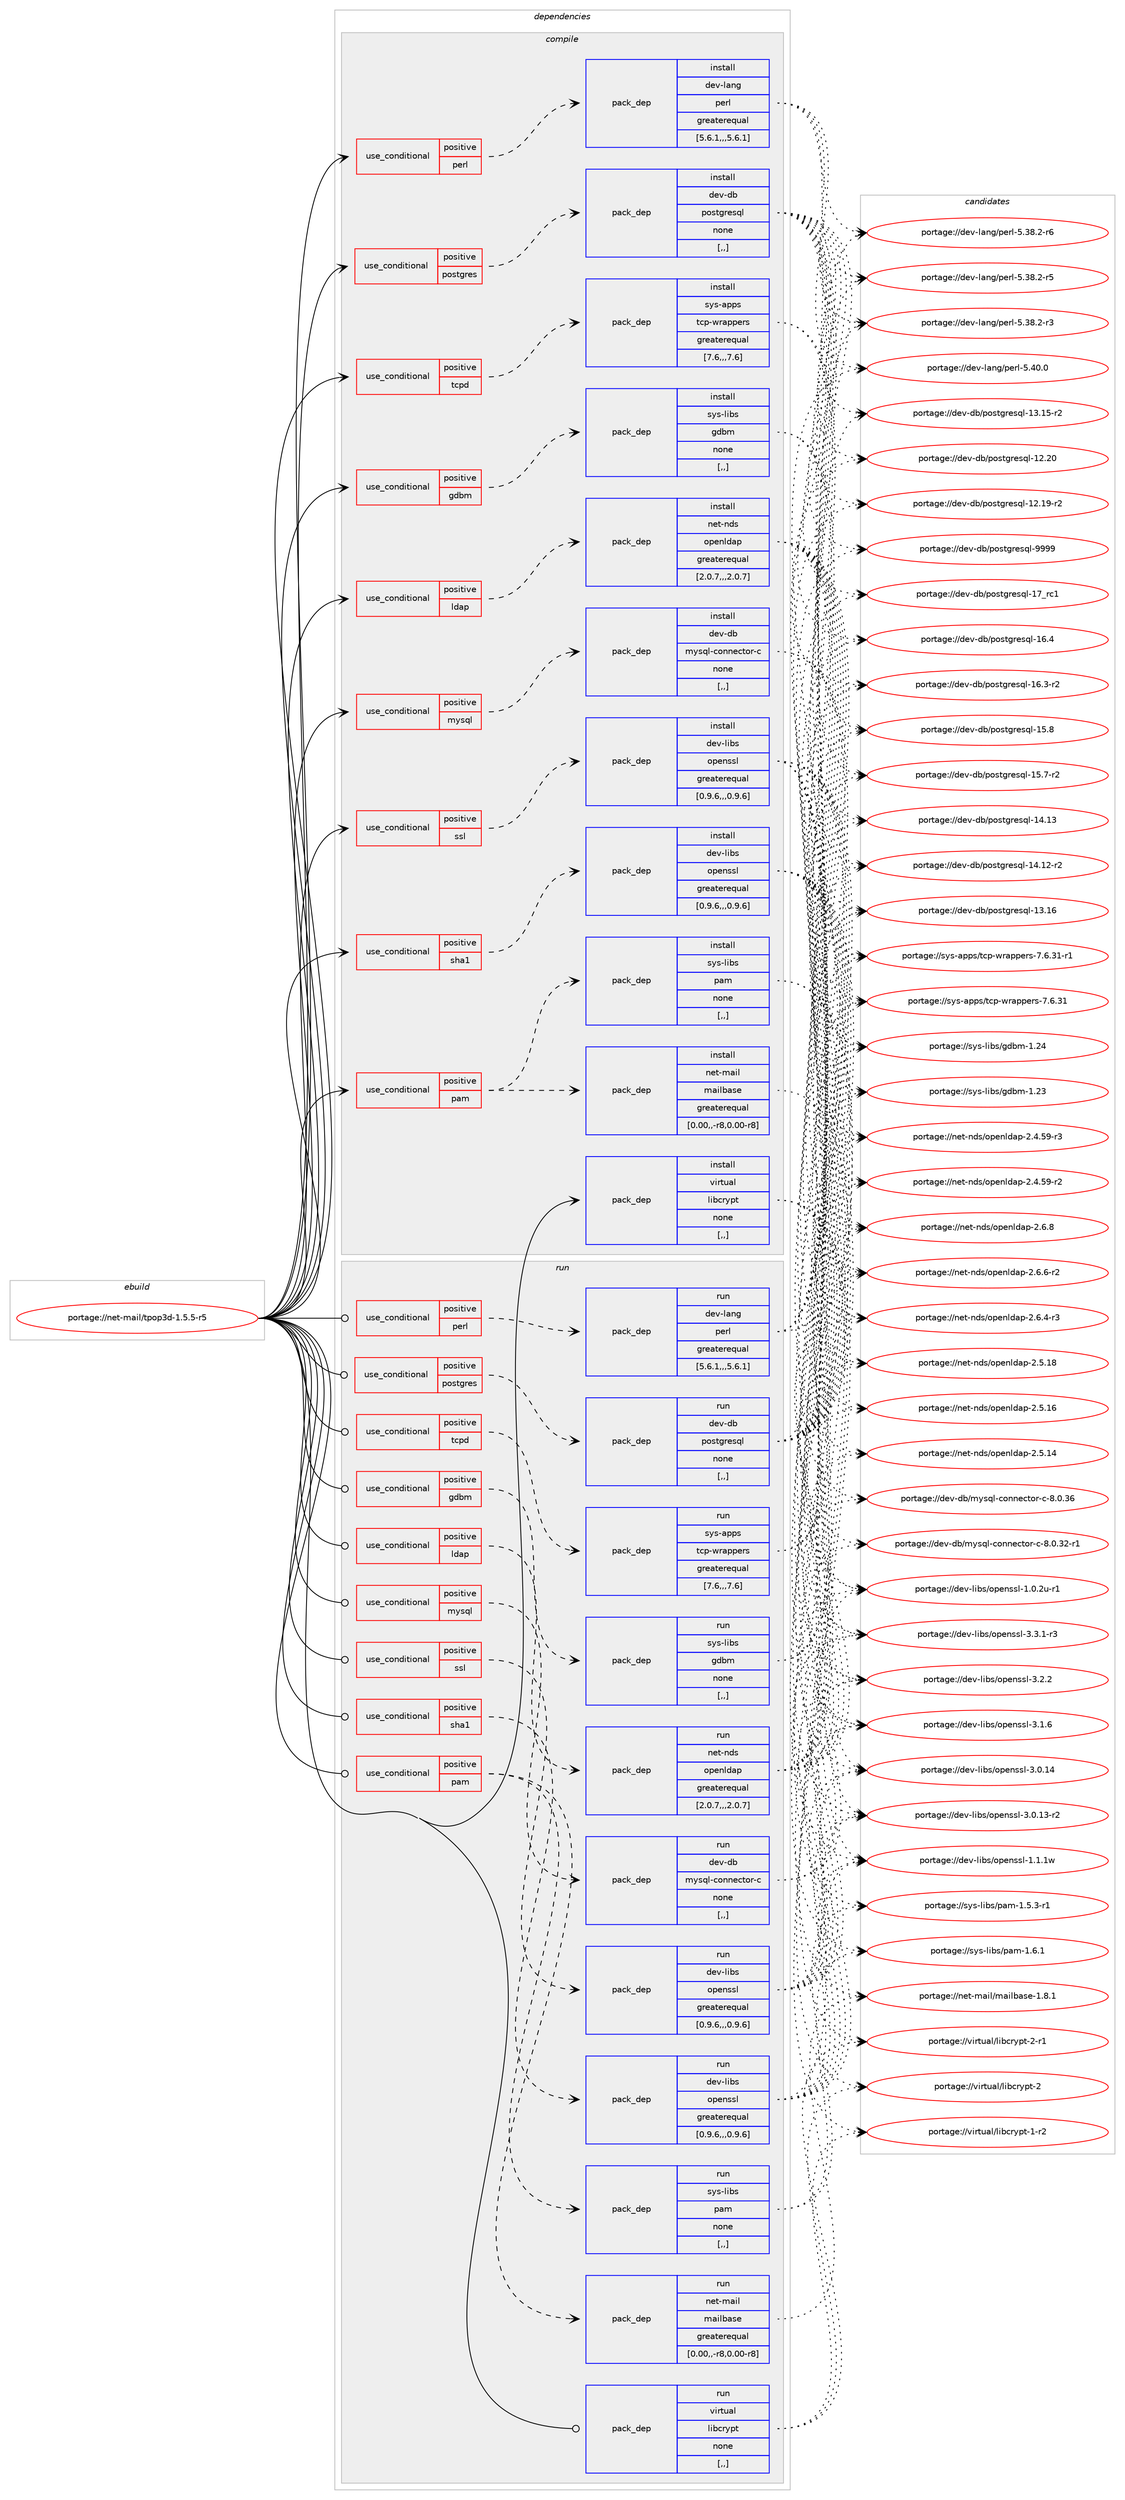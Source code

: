 digraph prolog {

# *************
# Graph options
# *************

newrank=true;
concentrate=true;
compound=true;
graph [rankdir=LR,fontname=Helvetica,fontsize=10,ranksep=1.5];#, ranksep=2.5, nodesep=0.2];
edge  [arrowhead=vee];
node  [fontname=Helvetica,fontsize=10];

# **********
# The ebuild
# **********

subgraph cluster_leftcol {
color=gray;
label=<<i>ebuild</i>>;
id [label="portage://net-mail/tpop3d-1.5.5-r5", color=red, width=4, href="../net-mail/tpop3d-1.5.5-r5.svg"];
}

# ****************
# The dependencies
# ****************

subgraph cluster_midcol {
color=gray;
label=<<i>dependencies</i>>;
subgraph cluster_compile {
fillcolor="#eeeeee";
style=filled;
label=<<i>compile</i>>;
subgraph cond229805 {
dependency876877 [label=<<TABLE BORDER="0" CELLBORDER="1" CELLSPACING="0" CELLPADDING="4"><TR><TD ROWSPAN="3" CELLPADDING="10">use_conditional</TD></TR><TR><TD>positive</TD></TR><TR><TD>gdbm</TD></TR></TABLE>>, shape=none, color=red];
subgraph pack640639 {
dependency876878 [label=<<TABLE BORDER="0" CELLBORDER="1" CELLSPACING="0" CELLPADDING="4" WIDTH="220"><TR><TD ROWSPAN="6" CELLPADDING="30">pack_dep</TD></TR><TR><TD WIDTH="110">install</TD></TR><TR><TD>sys-libs</TD></TR><TR><TD>gdbm</TD></TR><TR><TD>none</TD></TR><TR><TD>[,,]</TD></TR></TABLE>>, shape=none, color=blue];
}
dependency876877:e -> dependency876878:w [weight=20,style="dashed",arrowhead="vee"];
}
id:e -> dependency876877:w [weight=20,style="solid",arrowhead="vee"];
subgraph cond229806 {
dependency876879 [label=<<TABLE BORDER="0" CELLBORDER="1" CELLSPACING="0" CELLPADDING="4"><TR><TD ROWSPAN="3" CELLPADDING="10">use_conditional</TD></TR><TR><TD>positive</TD></TR><TR><TD>ldap</TD></TR></TABLE>>, shape=none, color=red];
subgraph pack640640 {
dependency876880 [label=<<TABLE BORDER="0" CELLBORDER="1" CELLSPACING="0" CELLPADDING="4" WIDTH="220"><TR><TD ROWSPAN="6" CELLPADDING="30">pack_dep</TD></TR><TR><TD WIDTH="110">install</TD></TR><TR><TD>net-nds</TD></TR><TR><TD>openldap</TD></TR><TR><TD>greaterequal</TD></TR><TR><TD>[2.0.7,,,2.0.7]</TD></TR></TABLE>>, shape=none, color=blue];
}
dependency876879:e -> dependency876880:w [weight=20,style="dashed",arrowhead="vee"];
}
id:e -> dependency876879:w [weight=20,style="solid",arrowhead="vee"];
subgraph cond229807 {
dependency876881 [label=<<TABLE BORDER="0" CELLBORDER="1" CELLSPACING="0" CELLPADDING="4"><TR><TD ROWSPAN="3" CELLPADDING="10">use_conditional</TD></TR><TR><TD>positive</TD></TR><TR><TD>mysql</TD></TR></TABLE>>, shape=none, color=red];
subgraph pack640641 {
dependency876882 [label=<<TABLE BORDER="0" CELLBORDER="1" CELLSPACING="0" CELLPADDING="4" WIDTH="220"><TR><TD ROWSPAN="6" CELLPADDING="30">pack_dep</TD></TR><TR><TD WIDTH="110">install</TD></TR><TR><TD>dev-db</TD></TR><TR><TD>mysql-connector-c</TD></TR><TR><TD>none</TD></TR><TR><TD>[,,]</TD></TR></TABLE>>, shape=none, color=blue];
}
dependency876881:e -> dependency876882:w [weight=20,style="dashed",arrowhead="vee"];
}
id:e -> dependency876881:w [weight=20,style="solid",arrowhead="vee"];
subgraph cond229808 {
dependency876883 [label=<<TABLE BORDER="0" CELLBORDER="1" CELLSPACING="0" CELLPADDING="4"><TR><TD ROWSPAN="3" CELLPADDING="10">use_conditional</TD></TR><TR><TD>positive</TD></TR><TR><TD>pam</TD></TR></TABLE>>, shape=none, color=red];
subgraph pack640642 {
dependency876884 [label=<<TABLE BORDER="0" CELLBORDER="1" CELLSPACING="0" CELLPADDING="4" WIDTH="220"><TR><TD ROWSPAN="6" CELLPADDING="30">pack_dep</TD></TR><TR><TD WIDTH="110">install</TD></TR><TR><TD>net-mail</TD></TR><TR><TD>mailbase</TD></TR><TR><TD>greaterequal</TD></TR><TR><TD>[0.00,,-r8,0.00-r8]</TD></TR></TABLE>>, shape=none, color=blue];
}
dependency876883:e -> dependency876884:w [weight=20,style="dashed",arrowhead="vee"];
subgraph pack640643 {
dependency876885 [label=<<TABLE BORDER="0" CELLBORDER="1" CELLSPACING="0" CELLPADDING="4" WIDTH="220"><TR><TD ROWSPAN="6" CELLPADDING="30">pack_dep</TD></TR><TR><TD WIDTH="110">install</TD></TR><TR><TD>sys-libs</TD></TR><TR><TD>pam</TD></TR><TR><TD>none</TD></TR><TR><TD>[,,]</TD></TR></TABLE>>, shape=none, color=blue];
}
dependency876883:e -> dependency876885:w [weight=20,style="dashed",arrowhead="vee"];
}
id:e -> dependency876883:w [weight=20,style="solid",arrowhead="vee"];
subgraph cond229809 {
dependency876886 [label=<<TABLE BORDER="0" CELLBORDER="1" CELLSPACING="0" CELLPADDING="4"><TR><TD ROWSPAN="3" CELLPADDING="10">use_conditional</TD></TR><TR><TD>positive</TD></TR><TR><TD>perl</TD></TR></TABLE>>, shape=none, color=red];
subgraph pack640644 {
dependency876887 [label=<<TABLE BORDER="0" CELLBORDER="1" CELLSPACING="0" CELLPADDING="4" WIDTH="220"><TR><TD ROWSPAN="6" CELLPADDING="30">pack_dep</TD></TR><TR><TD WIDTH="110">install</TD></TR><TR><TD>dev-lang</TD></TR><TR><TD>perl</TD></TR><TR><TD>greaterequal</TD></TR><TR><TD>[5.6.1,,,5.6.1]</TD></TR></TABLE>>, shape=none, color=blue];
}
dependency876886:e -> dependency876887:w [weight=20,style="dashed",arrowhead="vee"];
}
id:e -> dependency876886:w [weight=20,style="solid",arrowhead="vee"];
subgraph cond229810 {
dependency876888 [label=<<TABLE BORDER="0" CELLBORDER="1" CELLSPACING="0" CELLPADDING="4"><TR><TD ROWSPAN="3" CELLPADDING="10">use_conditional</TD></TR><TR><TD>positive</TD></TR><TR><TD>postgres</TD></TR></TABLE>>, shape=none, color=red];
subgraph pack640645 {
dependency876889 [label=<<TABLE BORDER="0" CELLBORDER="1" CELLSPACING="0" CELLPADDING="4" WIDTH="220"><TR><TD ROWSPAN="6" CELLPADDING="30">pack_dep</TD></TR><TR><TD WIDTH="110">install</TD></TR><TR><TD>dev-db</TD></TR><TR><TD>postgresql</TD></TR><TR><TD>none</TD></TR><TR><TD>[,,]</TD></TR></TABLE>>, shape=none, color=blue];
}
dependency876888:e -> dependency876889:w [weight=20,style="dashed",arrowhead="vee"];
}
id:e -> dependency876888:w [weight=20,style="solid",arrowhead="vee"];
subgraph cond229811 {
dependency876890 [label=<<TABLE BORDER="0" CELLBORDER="1" CELLSPACING="0" CELLPADDING="4"><TR><TD ROWSPAN="3" CELLPADDING="10">use_conditional</TD></TR><TR><TD>positive</TD></TR><TR><TD>sha1</TD></TR></TABLE>>, shape=none, color=red];
subgraph pack640646 {
dependency876891 [label=<<TABLE BORDER="0" CELLBORDER="1" CELLSPACING="0" CELLPADDING="4" WIDTH="220"><TR><TD ROWSPAN="6" CELLPADDING="30">pack_dep</TD></TR><TR><TD WIDTH="110">install</TD></TR><TR><TD>dev-libs</TD></TR><TR><TD>openssl</TD></TR><TR><TD>greaterequal</TD></TR><TR><TD>[0.9.6,,,0.9.6]</TD></TR></TABLE>>, shape=none, color=blue];
}
dependency876890:e -> dependency876891:w [weight=20,style="dashed",arrowhead="vee"];
}
id:e -> dependency876890:w [weight=20,style="solid",arrowhead="vee"];
subgraph cond229812 {
dependency876892 [label=<<TABLE BORDER="0" CELLBORDER="1" CELLSPACING="0" CELLPADDING="4"><TR><TD ROWSPAN="3" CELLPADDING="10">use_conditional</TD></TR><TR><TD>positive</TD></TR><TR><TD>ssl</TD></TR></TABLE>>, shape=none, color=red];
subgraph pack640647 {
dependency876893 [label=<<TABLE BORDER="0" CELLBORDER="1" CELLSPACING="0" CELLPADDING="4" WIDTH="220"><TR><TD ROWSPAN="6" CELLPADDING="30">pack_dep</TD></TR><TR><TD WIDTH="110">install</TD></TR><TR><TD>dev-libs</TD></TR><TR><TD>openssl</TD></TR><TR><TD>greaterequal</TD></TR><TR><TD>[0.9.6,,,0.9.6]</TD></TR></TABLE>>, shape=none, color=blue];
}
dependency876892:e -> dependency876893:w [weight=20,style="dashed",arrowhead="vee"];
}
id:e -> dependency876892:w [weight=20,style="solid",arrowhead="vee"];
subgraph cond229813 {
dependency876894 [label=<<TABLE BORDER="0" CELLBORDER="1" CELLSPACING="0" CELLPADDING="4"><TR><TD ROWSPAN="3" CELLPADDING="10">use_conditional</TD></TR><TR><TD>positive</TD></TR><TR><TD>tcpd</TD></TR></TABLE>>, shape=none, color=red];
subgraph pack640648 {
dependency876895 [label=<<TABLE BORDER="0" CELLBORDER="1" CELLSPACING="0" CELLPADDING="4" WIDTH="220"><TR><TD ROWSPAN="6" CELLPADDING="30">pack_dep</TD></TR><TR><TD WIDTH="110">install</TD></TR><TR><TD>sys-apps</TD></TR><TR><TD>tcp-wrappers</TD></TR><TR><TD>greaterequal</TD></TR><TR><TD>[7.6,,,7.6]</TD></TR></TABLE>>, shape=none, color=blue];
}
dependency876894:e -> dependency876895:w [weight=20,style="dashed",arrowhead="vee"];
}
id:e -> dependency876894:w [weight=20,style="solid",arrowhead="vee"];
subgraph pack640649 {
dependency876896 [label=<<TABLE BORDER="0" CELLBORDER="1" CELLSPACING="0" CELLPADDING="4" WIDTH="220"><TR><TD ROWSPAN="6" CELLPADDING="30">pack_dep</TD></TR><TR><TD WIDTH="110">install</TD></TR><TR><TD>virtual</TD></TR><TR><TD>libcrypt</TD></TR><TR><TD>none</TD></TR><TR><TD>[,,]</TD></TR></TABLE>>, shape=none, color=blue];
}
id:e -> dependency876896:w [weight=20,style="solid",arrowhead="vee"];
}
subgraph cluster_compileandrun {
fillcolor="#eeeeee";
style=filled;
label=<<i>compile and run</i>>;
}
subgraph cluster_run {
fillcolor="#eeeeee";
style=filled;
label=<<i>run</i>>;
subgraph cond229814 {
dependency876897 [label=<<TABLE BORDER="0" CELLBORDER="1" CELLSPACING="0" CELLPADDING="4"><TR><TD ROWSPAN="3" CELLPADDING="10">use_conditional</TD></TR><TR><TD>positive</TD></TR><TR><TD>gdbm</TD></TR></TABLE>>, shape=none, color=red];
subgraph pack640650 {
dependency876898 [label=<<TABLE BORDER="0" CELLBORDER="1" CELLSPACING="0" CELLPADDING="4" WIDTH="220"><TR><TD ROWSPAN="6" CELLPADDING="30">pack_dep</TD></TR><TR><TD WIDTH="110">run</TD></TR><TR><TD>sys-libs</TD></TR><TR><TD>gdbm</TD></TR><TR><TD>none</TD></TR><TR><TD>[,,]</TD></TR></TABLE>>, shape=none, color=blue];
}
dependency876897:e -> dependency876898:w [weight=20,style="dashed",arrowhead="vee"];
}
id:e -> dependency876897:w [weight=20,style="solid",arrowhead="odot"];
subgraph cond229815 {
dependency876899 [label=<<TABLE BORDER="0" CELLBORDER="1" CELLSPACING="0" CELLPADDING="4"><TR><TD ROWSPAN="3" CELLPADDING="10">use_conditional</TD></TR><TR><TD>positive</TD></TR><TR><TD>ldap</TD></TR></TABLE>>, shape=none, color=red];
subgraph pack640651 {
dependency876900 [label=<<TABLE BORDER="0" CELLBORDER="1" CELLSPACING="0" CELLPADDING="4" WIDTH="220"><TR><TD ROWSPAN="6" CELLPADDING="30">pack_dep</TD></TR><TR><TD WIDTH="110">run</TD></TR><TR><TD>net-nds</TD></TR><TR><TD>openldap</TD></TR><TR><TD>greaterequal</TD></TR><TR><TD>[2.0.7,,,2.0.7]</TD></TR></TABLE>>, shape=none, color=blue];
}
dependency876899:e -> dependency876900:w [weight=20,style="dashed",arrowhead="vee"];
}
id:e -> dependency876899:w [weight=20,style="solid",arrowhead="odot"];
subgraph cond229816 {
dependency876901 [label=<<TABLE BORDER="0" CELLBORDER="1" CELLSPACING="0" CELLPADDING="4"><TR><TD ROWSPAN="3" CELLPADDING="10">use_conditional</TD></TR><TR><TD>positive</TD></TR><TR><TD>mysql</TD></TR></TABLE>>, shape=none, color=red];
subgraph pack640652 {
dependency876902 [label=<<TABLE BORDER="0" CELLBORDER="1" CELLSPACING="0" CELLPADDING="4" WIDTH="220"><TR><TD ROWSPAN="6" CELLPADDING="30">pack_dep</TD></TR><TR><TD WIDTH="110">run</TD></TR><TR><TD>dev-db</TD></TR><TR><TD>mysql-connector-c</TD></TR><TR><TD>none</TD></TR><TR><TD>[,,]</TD></TR></TABLE>>, shape=none, color=blue];
}
dependency876901:e -> dependency876902:w [weight=20,style="dashed",arrowhead="vee"];
}
id:e -> dependency876901:w [weight=20,style="solid",arrowhead="odot"];
subgraph cond229817 {
dependency876903 [label=<<TABLE BORDER="0" CELLBORDER="1" CELLSPACING="0" CELLPADDING="4"><TR><TD ROWSPAN="3" CELLPADDING="10">use_conditional</TD></TR><TR><TD>positive</TD></TR><TR><TD>pam</TD></TR></TABLE>>, shape=none, color=red];
subgraph pack640653 {
dependency876904 [label=<<TABLE BORDER="0" CELLBORDER="1" CELLSPACING="0" CELLPADDING="4" WIDTH="220"><TR><TD ROWSPAN="6" CELLPADDING="30">pack_dep</TD></TR><TR><TD WIDTH="110">run</TD></TR><TR><TD>net-mail</TD></TR><TR><TD>mailbase</TD></TR><TR><TD>greaterequal</TD></TR><TR><TD>[0.00,,-r8,0.00-r8]</TD></TR></TABLE>>, shape=none, color=blue];
}
dependency876903:e -> dependency876904:w [weight=20,style="dashed",arrowhead="vee"];
subgraph pack640654 {
dependency876905 [label=<<TABLE BORDER="0" CELLBORDER="1" CELLSPACING="0" CELLPADDING="4" WIDTH="220"><TR><TD ROWSPAN="6" CELLPADDING="30">pack_dep</TD></TR><TR><TD WIDTH="110">run</TD></TR><TR><TD>sys-libs</TD></TR><TR><TD>pam</TD></TR><TR><TD>none</TD></TR><TR><TD>[,,]</TD></TR></TABLE>>, shape=none, color=blue];
}
dependency876903:e -> dependency876905:w [weight=20,style="dashed",arrowhead="vee"];
}
id:e -> dependency876903:w [weight=20,style="solid",arrowhead="odot"];
subgraph cond229818 {
dependency876906 [label=<<TABLE BORDER="0" CELLBORDER="1" CELLSPACING="0" CELLPADDING="4"><TR><TD ROWSPAN="3" CELLPADDING="10">use_conditional</TD></TR><TR><TD>positive</TD></TR><TR><TD>perl</TD></TR></TABLE>>, shape=none, color=red];
subgraph pack640655 {
dependency876907 [label=<<TABLE BORDER="0" CELLBORDER="1" CELLSPACING="0" CELLPADDING="4" WIDTH="220"><TR><TD ROWSPAN="6" CELLPADDING="30">pack_dep</TD></TR><TR><TD WIDTH="110">run</TD></TR><TR><TD>dev-lang</TD></TR><TR><TD>perl</TD></TR><TR><TD>greaterequal</TD></TR><TR><TD>[5.6.1,,,5.6.1]</TD></TR></TABLE>>, shape=none, color=blue];
}
dependency876906:e -> dependency876907:w [weight=20,style="dashed",arrowhead="vee"];
}
id:e -> dependency876906:w [weight=20,style="solid",arrowhead="odot"];
subgraph cond229819 {
dependency876908 [label=<<TABLE BORDER="0" CELLBORDER="1" CELLSPACING="0" CELLPADDING="4"><TR><TD ROWSPAN="3" CELLPADDING="10">use_conditional</TD></TR><TR><TD>positive</TD></TR><TR><TD>postgres</TD></TR></TABLE>>, shape=none, color=red];
subgraph pack640656 {
dependency876909 [label=<<TABLE BORDER="0" CELLBORDER="1" CELLSPACING="0" CELLPADDING="4" WIDTH="220"><TR><TD ROWSPAN="6" CELLPADDING="30">pack_dep</TD></TR><TR><TD WIDTH="110">run</TD></TR><TR><TD>dev-db</TD></TR><TR><TD>postgresql</TD></TR><TR><TD>none</TD></TR><TR><TD>[,,]</TD></TR></TABLE>>, shape=none, color=blue];
}
dependency876908:e -> dependency876909:w [weight=20,style="dashed",arrowhead="vee"];
}
id:e -> dependency876908:w [weight=20,style="solid",arrowhead="odot"];
subgraph cond229820 {
dependency876910 [label=<<TABLE BORDER="0" CELLBORDER="1" CELLSPACING="0" CELLPADDING="4"><TR><TD ROWSPAN="3" CELLPADDING="10">use_conditional</TD></TR><TR><TD>positive</TD></TR><TR><TD>sha1</TD></TR></TABLE>>, shape=none, color=red];
subgraph pack640657 {
dependency876911 [label=<<TABLE BORDER="0" CELLBORDER="1" CELLSPACING="0" CELLPADDING="4" WIDTH="220"><TR><TD ROWSPAN="6" CELLPADDING="30">pack_dep</TD></TR><TR><TD WIDTH="110">run</TD></TR><TR><TD>dev-libs</TD></TR><TR><TD>openssl</TD></TR><TR><TD>greaterequal</TD></TR><TR><TD>[0.9.6,,,0.9.6]</TD></TR></TABLE>>, shape=none, color=blue];
}
dependency876910:e -> dependency876911:w [weight=20,style="dashed",arrowhead="vee"];
}
id:e -> dependency876910:w [weight=20,style="solid",arrowhead="odot"];
subgraph cond229821 {
dependency876912 [label=<<TABLE BORDER="0" CELLBORDER="1" CELLSPACING="0" CELLPADDING="4"><TR><TD ROWSPAN="3" CELLPADDING="10">use_conditional</TD></TR><TR><TD>positive</TD></TR><TR><TD>ssl</TD></TR></TABLE>>, shape=none, color=red];
subgraph pack640658 {
dependency876913 [label=<<TABLE BORDER="0" CELLBORDER="1" CELLSPACING="0" CELLPADDING="4" WIDTH="220"><TR><TD ROWSPAN="6" CELLPADDING="30">pack_dep</TD></TR><TR><TD WIDTH="110">run</TD></TR><TR><TD>dev-libs</TD></TR><TR><TD>openssl</TD></TR><TR><TD>greaterequal</TD></TR><TR><TD>[0.9.6,,,0.9.6]</TD></TR></TABLE>>, shape=none, color=blue];
}
dependency876912:e -> dependency876913:w [weight=20,style="dashed",arrowhead="vee"];
}
id:e -> dependency876912:w [weight=20,style="solid",arrowhead="odot"];
subgraph cond229822 {
dependency876914 [label=<<TABLE BORDER="0" CELLBORDER="1" CELLSPACING="0" CELLPADDING="4"><TR><TD ROWSPAN="3" CELLPADDING="10">use_conditional</TD></TR><TR><TD>positive</TD></TR><TR><TD>tcpd</TD></TR></TABLE>>, shape=none, color=red];
subgraph pack640659 {
dependency876915 [label=<<TABLE BORDER="0" CELLBORDER="1" CELLSPACING="0" CELLPADDING="4" WIDTH="220"><TR><TD ROWSPAN="6" CELLPADDING="30">pack_dep</TD></TR><TR><TD WIDTH="110">run</TD></TR><TR><TD>sys-apps</TD></TR><TR><TD>tcp-wrappers</TD></TR><TR><TD>greaterequal</TD></TR><TR><TD>[7.6,,,7.6]</TD></TR></TABLE>>, shape=none, color=blue];
}
dependency876914:e -> dependency876915:w [weight=20,style="dashed",arrowhead="vee"];
}
id:e -> dependency876914:w [weight=20,style="solid",arrowhead="odot"];
subgraph pack640660 {
dependency876916 [label=<<TABLE BORDER="0" CELLBORDER="1" CELLSPACING="0" CELLPADDING="4" WIDTH="220"><TR><TD ROWSPAN="6" CELLPADDING="30">pack_dep</TD></TR><TR><TD WIDTH="110">run</TD></TR><TR><TD>virtual</TD></TR><TR><TD>libcrypt</TD></TR><TR><TD>none</TD></TR><TR><TD>[,,]</TD></TR></TABLE>>, shape=none, color=blue];
}
id:e -> dependency876916:w [weight=20,style="solid",arrowhead="odot"];
}
}

# **************
# The candidates
# **************

subgraph cluster_choices {
rank=same;
color=gray;
label=<<i>candidates</i>>;

subgraph choice640639 {
color=black;
nodesep=1;
choice115121115451081059811547103100981094549465052 [label="portage://sys-libs/gdbm-1.24", color=red, width=4,href="../sys-libs/gdbm-1.24.svg"];
choice115121115451081059811547103100981094549465051 [label="portage://sys-libs/gdbm-1.23", color=red, width=4,href="../sys-libs/gdbm-1.23.svg"];
dependency876878:e -> choice115121115451081059811547103100981094549465052:w [style=dotted,weight="100"];
dependency876878:e -> choice115121115451081059811547103100981094549465051:w [style=dotted,weight="100"];
}
subgraph choice640640 {
color=black;
nodesep=1;
choice110101116451101001154711111210111010810097112455046544656 [label="portage://net-nds/openldap-2.6.8", color=red, width=4,href="../net-nds/openldap-2.6.8.svg"];
choice1101011164511010011547111112101110108100971124550465446544511450 [label="portage://net-nds/openldap-2.6.6-r2", color=red, width=4,href="../net-nds/openldap-2.6.6-r2.svg"];
choice1101011164511010011547111112101110108100971124550465446524511451 [label="portage://net-nds/openldap-2.6.4-r3", color=red, width=4,href="../net-nds/openldap-2.6.4-r3.svg"];
choice11010111645110100115471111121011101081009711245504653464956 [label="portage://net-nds/openldap-2.5.18", color=red, width=4,href="../net-nds/openldap-2.5.18.svg"];
choice11010111645110100115471111121011101081009711245504653464954 [label="portage://net-nds/openldap-2.5.16", color=red, width=4,href="../net-nds/openldap-2.5.16.svg"];
choice11010111645110100115471111121011101081009711245504653464952 [label="portage://net-nds/openldap-2.5.14", color=red, width=4,href="../net-nds/openldap-2.5.14.svg"];
choice110101116451101001154711111210111010810097112455046524653574511451 [label="portage://net-nds/openldap-2.4.59-r3", color=red, width=4,href="../net-nds/openldap-2.4.59-r3.svg"];
choice110101116451101001154711111210111010810097112455046524653574511450 [label="portage://net-nds/openldap-2.4.59-r2", color=red, width=4,href="../net-nds/openldap-2.4.59-r2.svg"];
dependency876880:e -> choice110101116451101001154711111210111010810097112455046544656:w [style=dotted,weight="100"];
dependency876880:e -> choice1101011164511010011547111112101110108100971124550465446544511450:w [style=dotted,weight="100"];
dependency876880:e -> choice1101011164511010011547111112101110108100971124550465446524511451:w [style=dotted,weight="100"];
dependency876880:e -> choice11010111645110100115471111121011101081009711245504653464956:w [style=dotted,weight="100"];
dependency876880:e -> choice11010111645110100115471111121011101081009711245504653464954:w [style=dotted,weight="100"];
dependency876880:e -> choice11010111645110100115471111121011101081009711245504653464952:w [style=dotted,weight="100"];
dependency876880:e -> choice110101116451101001154711111210111010810097112455046524653574511451:w [style=dotted,weight="100"];
dependency876880:e -> choice110101116451101001154711111210111010810097112455046524653574511450:w [style=dotted,weight="100"];
}
subgraph choice640641 {
color=black;
nodesep=1;
choice100101118451009847109121115113108459911111011010199116111114459945564648465154 [label="portage://dev-db/mysql-connector-c-8.0.36", color=red, width=4,href="../dev-db/mysql-connector-c-8.0.36.svg"];
choice1001011184510098471091211151131084599111110110101991161111144599455646484651504511449 [label="portage://dev-db/mysql-connector-c-8.0.32-r1", color=red, width=4,href="../dev-db/mysql-connector-c-8.0.32-r1.svg"];
dependency876882:e -> choice100101118451009847109121115113108459911111011010199116111114459945564648465154:w [style=dotted,weight="100"];
dependency876882:e -> choice1001011184510098471091211151131084599111110110101991161111144599455646484651504511449:w [style=dotted,weight="100"];
}
subgraph choice640642 {
color=black;
nodesep=1;
choice110101116451099710510847109971051089897115101454946564649 [label="portage://net-mail/mailbase-1.8.1", color=red, width=4,href="../net-mail/mailbase-1.8.1.svg"];
dependency876884:e -> choice110101116451099710510847109971051089897115101454946564649:w [style=dotted,weight="100"];
}
subgraph choice640643 {
color=black;
nodesep=1;
choice11512111545108105981154711297109454946544649 [label="portage://sys-libs/pam-1.6.1", color=red, width=4,href="../sys-libs/pam-1.6.1.svg"];
choice115121115451081059811547112971094549465346514511449 [label="portage://sys-libs/pam-1.5.3-r1", color=red, width=4,href="../sys-libs/pam-1.5.3-r1.svg"];
dependency876885:e -> choice11512111545108105981154711297109454946544649:w [style=dotted,weight="100"];
dependency876885:e -> choice115121115451081059811547112971094549465346514511449:w [style=dotted,weight="100"];
}
subgraph choice640644 {
color=black;
nodesep=1;
choice10010111845108971101034711210111410845534652484648 [label="portage://dev-lang/perl-5.40.0", color=red, width=4,href="../dev-lang/perl-5.40.0.svg"];
choice100101118451089711010347112101114108455346515646504511454 [label="portage://dev-lang/perl-5.38.2-r6", color=red, width=4,href="../dev-lang/perl-5.38.2-r6.svg"];
choice100101118451089711010347112101114108455346515646504511453 [label="portage://dev-lang/perl-5.38.2-r5", color=red, width=4,href="../dev-lang/perl-5.38.2-r5.svg"];
choice100101118451089711010347112101114108455346515646504511451 [label="portage://dev-lang/perl-5.38.2-r3", color=red, width=4,href="../dev-lang/perl-5.38.2-r3.svg"];
dependency876887:e -> choice10010111845108971101034711210111410845534652484648:w [style=dotted,weight="100"];
dependency876887:e -> choice100101118451089711010347112101114108455346515646504511454:w [style=dotted,weight="100"];
dependency876887:e -> choice100101118451089711010347112101114108455346515646504511453:w [style=dotted,weight="100"];
dependency876887:e -> choice100101118451089711010347112101114108455346515646504511451:w [style=dotted,weight="100"];
}
subgraph choice640645 {
color=black;
nodesep=1;
choice1001011184510098471121111151161031141011151131084557575757 [label="portage://dev-db/postgresql-9999", color=red, width=4,href="../dev-db/postgresql-9999.svg"];
choice100101118451009847112111115116103114101115113108454955951149949 [label="portage://dev-db/postgresql-17_rc1", color=red, width=4,href="../dev-db/postgresql-17_rc1.svg"];
choice1001011184510098471121111151161031141011151131084549544652 [label="portage://dev-db/postgresql-16.4", color=red, width=4,href="../dev-db/postgresql-16.4.svg"];
choice10010111845100984711211111511610311410111511310845495446514511450 [label="portage://dev-db/postgresql-16.3-r2", color=red, width=4,href="../dev-db/postgresql-16.3-r2.svg"];
choice1001011184510098471121111151161031141011151131084549534656 [label="portage://dev-db/postgresql-15.8", color=red, width=4,href="../dev-db/postgresql-15.8.svg"];
choice10010111845100984711211111511610311410111511310845495346554511450 [label="portage://dev-db/postgresql-15.7-r2", color=red, width=4,href="../dev-db/postgresql-15.7-r2.svg"];
choice100101118451009847112111115116103114101115113108454952464951 [label="portage://dev-db/postgresql-14.13", color=red, width=4,href="../dev-db/postgresql-14.13.svg"];
choice1001011184510098471121111151161031141011151131084549524649504511450 [label="portage://dev-db/postgresql-14.12-r2", color=red, width=4,href="../dev-db/postgresql-14.12-r2.svg"];
choice100101118451009847112111115116103114101115113108454951464954 [label="portage://dev-db/postgresql-13.16", color=red, width=4,href="../dev-db/postgresql-13.16.svg"];
choice1001011184510098471121111151161031141011151131084549514649534511450 [label="portage://dev-db/postgresql-13.15-r2", color=red, width=4,href="../dev-db/postgresql-13.15-r2.svg"];
choice100101118451009847112111115116103114101115113108454950465048 [label="portage://dev-db/postgresql-12.20", color=red, width=4,href="../dev-db/postgresql-12.20.svg"];
choice1001011184510098471121111151161031141011151131084549504649574511450 [label="portage://dev-db/postgresql-12.19-r2", color=red, width=4,href="../dev-db/postgresql-12.19-r2.svg"];
dependency876889:e -> choice1001011184510098471121111151161031141011151131084557575757:w [style=dotted,weight="100"];
dependency876889:e -> choice100101118451009847112111115116103114101115113108454955951149949:w [style=dotted,weight="100"];
dependency876889:e -> choice1001011184510098471121111151161031141011151131084549544652:w [style=dotted,weight="100"];
dependency876889:e -> choice10010111845100984711211111511610311410111511310845495446514511450:w [style=dotted,weight="100"];
dependency876889:e -> choice1001011184510098471121111151161031141011151131084549534656:w [style=dotted,weight="100"];
dependency876889:e -> choice10010111845100984711211111511610311410111511310845495346554511450:w [style=dotted,weight="100"];
dependency876889:e -> choice100101118451009847112111115116103114101115113108454952464951:w [style=dotted,weight="100"];
dependency876889:e -> choice1001011184510098471121111151161031141011151131084549524649504511450:w [style=dotted,weight="100"];
dependency876889:e -> choice100101118451009847112111115116103114101115113108454951464954:w [style=dotted,weight="100"];
dependency876889:e -> choice1001011184510098471121111151161031141011151131084549514649534511450:w [style=dotted,weight="100"];
dependency876889:e -> choice100101118451009847112111115116103114101115113108454950465048:w [style=dotted,weight="100"];
dependency876889:e -> choice1001011184510098471121111151161031141011151131084549504649574511450:w [style=dotted,weight="100"];
}
subgraph choice640646 {
color=black;
nodesep=1;
choice1001011184510810598115471111121011101151151084551465146494511451 [label="portage://dev-libs/openssl-3.3.1-r3", color=red, width=4,href="../dev-libs/openssl-3.3.1-r3.svg"];
choice100101118451081059811547111112101110115115108455146504650 [label="portage://dev-libs/openssl-3.2.2", color=red, width=4,href="../dev-libs/openssl-3.2.2.svg"];
choice100101118451081059811547111112101110115115108455146494654 [label="portage://dev-libs/openssl-3.1.6", color=red, width=4,href="../dev-libs/openssl-3.1.6.svg"];
choice10010111845108105981154711111210111011511510845514648464952 [label="portage://dev-libs/openssl-3.0.14", color=red, width=4,href="../dev-libs/openssl-3.0.14.svg"];
choice100101118451081059811547111112101110115115108455146484649514511450 [label="portage://dev-libs/openssl-3.0.13-r2", color=red, width=4,href="../dev-libs/openssl-3.0.13-r2.svg"];
choice100101118451081059811547111112101110115115108454946494649119 [label="portage://dev-libs/openssl-1.1.1w", color=red, width=4,href="../dev-libs/openssl-1.1.1w.svg"];
choice1001011184510810598115471111121011101151151084549464846501174511449 [label="portage://dev-libs/openssl-1.0.2u-r1", color=red, width=4,href="../dev-libs/openssl-1.0.2u-r1.svg"];
dependency876891:e -> choice1001011184510810598115471111121011101151151084551465146494511451:w [style=dotted,weight="100"];
dependency876891:e -> choice100101118451081059811547111112101110115115108455146504650:w [style=dotted,weight="100"];
dependency876891:e -> choice100101118451081059811547111112101110115115108455146494654:w [style=dotted,weight="100"];
dependency876891:e -> choice10010111845108105981154711111210111011511510845514648464952:w [style=dotted,weight="100"];
dependency876891:e -> choice100101118451081059811547111112101110115115108455146484649514511450:w [style=dotted,weight="100"];
dependency876891:e -> choice100101118451081059811547111112101110115115108454946494649119:w [style=dotted,weight="100"];
dependency876891:e -> choice1001011184510810598115471111121011101151151084549464846501174511449:w [style=dotted,weight="100"];
}
subgraph choice640647 {
color=black;
nodesep=1;
choice1001011184510810598115471111121011101151151084551465146494511451 [label="portage://dev-libs/openssl-3.3.1-r3", color=red, width=4,href="../dev-libs/openssl-3.3.1-r3.svg"];
choice100101118451081059811547111112101110115115108455146504650 [label="portage://dev-libs/openssl-3.2.2", color=red, width=4,href="../dev-libs/openssl-3.2.2.svg"];
choice100101118451081059811547111112101110115115108455146494654 [label="portage://dev-libs/openssl-3.1.6", color=red, width=4,href="../dev-libs/openssl-3.1.6.svg"];
choice10010111845108105981154711111210111011511510845514648464952 [label="portage://dev-libs/openssl-3.0.14", color=red, width=4,href="../dev-libs/openssl-3.0.14.svg"];
choice100101118451081059811547111112101110115115108455146484649514511450 [label="portage://dev-libs/openssl-3.0.13-r2", color=red, width=4,href="../dev-libs/openssl-3.0.13-r2.svg"];
choice100101118451081059811547111112101110115115108454946494649119 [label="portage://dev-libs/openssl-1.1.1w", color=red, width=4,href="../dev-libs/openssl-1.1.1w.svg"];
choice1001011184510810598115471111121011101151151084549464846501174511449 [label="portage://dev-libs/openssl-1.0.2u-r1", color=red, width=4,href="../dev-libs/openssl-1.0.2u-r1.svg"];
dependency876893:e -> choice1001011184510810598115471111121011101151151084551465146494511451:w [style=dotted,weight="100"];
dependency876893:e -> choice100101118451081059811547111112101110115115108455146504650:w [style=dotted,weight="100"];
dependency876893:e -> choice100101118451081059811547111112101110115115108455146494654:w [style=dotted,weight="100"];
dependency876893:e -> choice10010111845108105981154711111210111011511510845514648464952:w [style=dotted,weight="100"];
dependency876893:e -> choice100101118451081059811547111112101110115115108455146484649514511450:w [style=dotted,weight="100"];
dependency876893:e -> choice100101118451081059811547111112101110115115108454946494649119:w [style=dotted,weight="100"];
dependency876893:e -> choice1001011184510810598115471111121011101151151084549464846501174511449:w [style=dotted,weight="100"];
}
subgraph choice640648 {
color=black;
nodesep=1;
choice115121115459711211211547116991124511911497112112101114115455546544651494511449 [label="portage://sys-apps/tcp-wrappers-7.6.31-r1", color=red, width=4,href="../sys-apps/tcp-wrappers-7.6.31-r1.svg"];
choice11512111545971121121154711699112451191149711211210111411545554654465149 [label="portage://sys-apps/tcp-wrappers-7.6.31", color=red, width=4,href="../sys-apps/tcp-wrappers-7.6.31.svg"];
dependency876895:e -> choice115121115459711211211547116991124511911497112112101114115455546544651494511449:w [style=dotted,weight="100"];
dependency876895:e -> choice11512111545971121121154711699112451191149711211210111411545554654465149:w [style=dotted,weight="100"];
}
subgraph choice640649 {
color=black;
nodesep=1;
choice1181051141161179710847108105989911412111211645504511449 [label="portage://virtual/libcrypt-2-r1", color=red, width=4,href="../virtual/libcrypt-2-r1.svg"];
choice118105114116117971084710810598991141211121164550 [label="portage://virtual/libcrypt-2", color=red, width=4,href="../virtual/libcrypt-2.svg"];
choice1181051141161179710847108105989911412111211645494511450 [label="portage://virtual/libcrypt-1-r2", color=red, width=4,href="../virtual/libcrypt-1-r2.svg"];
dependency876896:e -> choice1181051141161179710847108105989911412111211645504511449:w [style=dotted,weight="100"];
dependency876896:e -> choice118105114116117971084710810598991141211121164550:w [style=dotted,weight="100"];
dependency876896:e -> choice1181051141161179710847108105989911412111211645494511450:w [style=dotted,weight="100"];
}
subgraph choice640650 {
color=black;
nodesep=1;
choice115121115451081059811547103100981094549465052 [label="portage://sys-libs/gdbm-1.24", color=red, width=4,href="../sys-libs/gdbm-1.24.svg"];
choice115121115451081059811547103100981094549465051 [label="portage://sys-libs/gdbm-1.23", color=red, width=4,href="../sys-libs/gdbm-1.23.svg"];
dependency876898:e -> choice115121115451081059811547103100981094549465052:w [style=dotted,weight="100"];
dependency876898:e -> choice115121115451081059811547103100981094549465051:w [style=dotted,weight="100"];
}
subgraph choice640651 {
color=black;
nodesep=1;
choice110101116451101001154711111210111010810097112455046544656 [label="portage://net-nds/openldap-2.6.8", color=red, width=4,href="../net-nds/openldap-2.6.8.svg"];
choice1101011164511010011547111112101110108100971124550465446544511450 [label="portage://net-nds/openldap-2.6.6-r2", color=red, width=4,href="../net-nds/openldap-2.6.6-r2.svg"];
choice1101011164511010011547111112101110108100971124550465446524511451 [label="portage://net-nds/openldap-2.6.4-r3", color=red, width=4,href="../net-nds/openldap-2.6.4-r3.svg"];
choice11010111645110100115471111121011101081009711245504653464956 [label="portage://net-nds/openldap-2.5.18", color=red, width=4,href="../net-nds/openldap-2.5.18.svg"];
choice11010111645110100115471111121011101081009711245504653464954 [label="portage://net-nds/openldap-2.5.16", color=red, width=4,href="../net-nds/openldap-2.5.16.svg"];
choice11010111645110100115471111121011101081009711245504653464952 [label="portage://net-nds/openldap-2.5.14", color=red, width=4,href="../net-nds/openldap-2.5.14.svg"];
choice110101116451101001154711111210111010810097112455046524653574511451 [label="portage://net-nds/openldap-2.4.59-r3", color=red, width=4,href="../net-nds/openldap-2.4.59-r3.svg"];
choice110101116451101001154711111210111010810097112455046524653574511450 [label="portage://net-nds/openldap-2.4.59-r2", color=red, width=4,href="../net-nds/openldap-2.4.59-r2.svg"];
dependency876900:e -> choice110101116451101001154711111210111010810097112455046544656:w [style=dotted,weight="100"];
dependency876900:e -> choice1101011164511010011547111112101110108100971124550465446544511450:w [style=dotted,weight="100"];
dependency876900:e -> choice1101011164511010011547111112101110108100971124550465446524511451:w [style=dotted,weight="100"];
dependency876900:e -> choice11010111645110100115471111121011101081009711245504653464956:w [style=dotted,weight="100"];
dependency876900:e -> choice11010111645110100115471111121011101081009711245504653464954:w [style=dotted,weight="100"];
dependency876900:e -> choice11010111645110100115471111121011101081009711245504653464952:w [style=dotted,weight="100"];
dependency876900:e -> choice110101116451101001154711111210111010810097112455046524653574511451:w [style=dotted,weight="100"];
dependency876900:e -> choice110101116451101001154711111210111010810097112455046524653574511450:w [style=dotted,weight="100"];
}
subgraph choice640652 {
color=black;
nodesep=1;
choice100101118451009847109121115113108459911111011010199116111114459945564648465154 [label="portage://dev-db/mysql-connector-c-8.0.36", color=red, width=4,href="../dev-db/mysql-connector-c-8.0.36.svg"];
choice1001011184510098471091211151131084599111110110101991161111144599455646484651504511449 [label="portage://dev-db/mysql-connector-c-8.0.32-r1", color=red, width=4,href="../dev-db/mysql-connector-c-8.0.32-r1.svg"];
dependency876902:e -> choice100101118451009847109121115113108459911111011010199116111114459945564648465154:w [style=dotted,weight="100"];
dependency876902:e -> choice1001011184510098471091211151131084599111110110101991161111144599455646484651504511449:w [style=dotted,weight="100"];
}
subgraph choice640653 {
color=black;
nodesep=1;
choice110101116451099710510847109971051089897115101454946564649 [label="portage://net-mail/mailbase-1.8.1", color=red, width=4,href="../net-mail/mailbase-1.8.1.svg"];
dependency876904:e -> choice110101116451099710510847109971051089897115101454946564649:w [style=dotted,weight="100"];
}
subgraph choice640654 {
color=black;
nodesep=1;
choice11512111545108105981154711297109454946544649 [label="portage://sys-libs/pam-1.6.1", color=red, width=4,href="../sys-libs/pam-1.6.1.svg"];
choice115121115451081059811547112971094549465346514511449 [label="portage://sys-libs/pam-1.5.3-r1", color=red, width=4,href="../sys-libs/pam-1.5.3-r1.svg"];
dependency876905:e -> choice11512111545108105981154711297109454946544649:w [style=dotted,weight="100"];
dependency876905:e -> choice115121115451081059811547112971094549465346514511449:w [style=dotted,weight="100"];
}
subgraph choice640655 {
color=black;
nodesep=1;
choice10010111845108971101034711210111410845534652484648 [label="portage://dev-lang/perl-5.40.0", color=red, width=4,href="../dev-lang/perl-5.40.0.svg"];
choice100101118451089711010347112101114108455346515646504511454 [label="portage://dev-lang/perl-5.38.2-r6", color=red, width=4,href="../dev-lang/perl-5.38.2-r6.svg"];
choice100101118451089711010347112101114108455346515646504511453 [label="portage://dev-lang/perl-5.38.2-r5", color=red, width=4,href="../dev-lang/perl-5.38.2-r5.svg"];
choice100101118451089711010347112101114108455346515646504511451 [label="portage://dev-lang/perl-5.38.2-r3", color=red, width=4,href="../dev-lang/perl-5.38.2-r3.svg"];
dependency876907:e -> choice10010111845108971101034711210111410845534652484648:w [style=dotted,weight="100"];
dependency876907:e -> choice100101118451089711010347112101114108455346515646504511454:w [style=dotted,weight="100"];
dependency876907:e -> choice100101118451089711010347112101114108455346515646504511453:w [style=dotted,weight="100"];
dependency876907:e -> choice100101118451089711010347112101114108455346515646504511451:w [style=dotted,weight="100"];
}
subgraph choice640656 {
color=black;
nodesep=1;
choice1001011184510098471121111151161031141011151131084557575757 [label="portage://dev-db/postgresql-9999", color=red, width=4,href="../dev-db/postgresql-9999.svg"];
choice100101118451009847112111115116103114101115113108454955951149949 [label="portage://dev-db/postgresql-17_rc1", color=red, width=4,href="../dev-db/postgresql-17_rc1.svg"];
choice1001011184510098471121111151161031141011151131084549544652 [label="portage://dev-db/postgresql-16.4", color=red, width=4,href="../dev-db/postgresql-16.4.svg"];
choice10010111845100984711211111511610311410111511310845495446514511450 [label="portage://dev-db/postgresql-16.3-r2", color=red, width=4,href="../dev-db/postgresql-16.3-r2.svg"];
choice1001011184510098471121111151161031141011151131084549534656 [label="portage://dev-db/postgresql-15.8", color=red, width=4,href="../dev-db/postgresql-15.8.svg"];
choice10010111845100984711211111511610311410111511310845495346554511450 [label="portage://dev-db/postgresql-15.7-r2", color=red, width=4,href="../dev-db/postgresql-15.7-r2.svg"];
choice100101118451009847112111115116103114101115113108454952464951 [label="portage://dev-db/postgresql-14.13", color=red, width=4,href="../dev-db/postgresql-14.13.svg"];
choice1001011184510098471121111151161031141011151131084549524649504511450 [label="portage://dev-db/postgresql-14.12-r2", color=red, width=4,href="../dev-db/postgresql-14.12-r2.svg"];
choice100101118451009847112111115116103114101115113108454951464954 [label="portage://dev-db/postgresql-13.16", color=red, width=4,href="../dev-db/postgresql-13.16.svg"];
choice1001011184510098471121111151161031141011151131084549514649534511450 [label="portage://dev-db/postgresql-13.15-r2", color=red, width=4,href="../dev-db/postgresql-13.15-r2.svg"];
choice100101118451009847112111115116103114101115113108454950465048 [label="portage://dev-db/postgresql-12.20", color=red, width=4,href="../dev-db/postgresql-12.20.svg"];
choice1001011184510098471121111151161031141011151131084549504649574511450 [label="portage://dev-db/postgresql-12.19-r2", color=red, width=4,href="../dev-db/postgresql-12.19-r2.svg"];
dependency876909:e -> choice1001011184510098471121111151161031141011151131084557575757:w [style=dotted,weight="100"];
dependency876909:e -> choice100101118451009847112111115116103114101115113108454955951149949:w [style=dotted,weight="100"];
dependency876909:e -> choice1001011184510098471121111151161031141011151131084549544652:w [style=dotted,weight="100"];
dependency876909:e -> choice10010111845100984711211111511610311410111511310845495446514511450:w [style=dotted,weight="100"];
dependency876909:e -> choice1001011184510098471121111151161031141011151131084549534656:w [style=dotted,weight="100"];
dependency876909:e -> choice10010111845100984711211111511610311410111511310845495346554511450:w [style=dotted,weight="100"];
dependency876909:e -> choice100101118451009847112111115116103114101115113108454952464951:w [style=dotted,weight="100"];
dependency876909:e -> choice1001011184510098471121111151161031141011151131084549524649504511450:w [style=dotted,weight="100"];
dependency876909:e -> choice100101118451009847112111115116103114101115113108454951464954:w [style=dotted,weight="100"];
dependency876909:e -> choice1001011184510098471121111151161031141011151131084549514649534511450:w [style=dotted,weight="100"];
dependency876909:e -> choice100101118451009847112111115116103114101115113108454950465048:w [style=dotted,weight="100"];
dependency876909:e -> choice1001011184510098471121111151161031141011151131084549504649574511450:w [style=dotted,weight="100"];
}
subgraph choice640657 {
color=black;
nodesep=1;
choice1001011184510810598115471111121011101151151084551465146494511451 [label="portage://dev-libs/openssl-3.3.1-r3", color=red, width=4,href="../dev-libs/openssl-3.3.1-r3.svg"];
choice100101118451081059811547111112101110115115108455146504650 [label="portage://dev-libs/openssl-3.2.2", color=red, width=4,href="../dev-libs/openssl-3.2.2.svg"];
choice100101118451081059811547111112101110115115108455146494654 [label="portage://dev-libs/openssl-3.1.6", color=red, width=4,href="../dev-libs/openssl-3.1.6.svg"];
choice10010111845108105981154711111210111011511510845514648464952 [label="portage://dev-libs/openssl-3.0.14", color=red, width=4,href="../dev-libs/openssl-3.0.14.svg"];
choice100101118451081059811547111112101110115115108455146484649514511450 [label="portage://dev-libs/openssl-3.0.13-r2", color=red, width=4,href="../dev-libs/openssl-3.0.13-r2.svg"];
choice100101118451081059811547111112101110115115108454946494649119 [label="portage://dev-libs/openssl-1.1.1w", color=red, width=4,href="../dev-libs/openssl-1.1.1w.svg"];
choice1001011184510810598115471111121011101151151084549464846501174511449 [label="portage://dev-libs/openssl-1.0.2u-r1", color=red, width=4,href="../dev-libs/openssl-1.0.2u-r1.svg"];
dependency876911:e -> choice1001011184510810598115471111121011101151151084551465146494511451:w [style=dotted,weight="100"];
dependency876911:e -> choice100101118451081059811547111112101110115115108455146504650:w [style=dotted,weight="100"];
dependency876911:e -> choice100101118451081059811547111112101110115115108455146494654:w [style=dotted,weight="100"];
dependency876911:e -> choice10010111845108105981154711111210111011511510845514648464952:w [style=dotted,weight="100"];
dependency876911:e -> choice100101118451081059811547111112101110115115108455146484649514511450:w [style=dotted,weight="100"];
dependency876911:e -> choice100101118451081059811547111112101110115115108454946494649119:w [style=dotted,weight="100"];
dependency876911:e -> choice1001011184510810598115471111121011101151151084549464846501174511449:w [style=dotted,weight="100"];
}
subgraph choice640658 {
color=black;
nodesep=1;
choice1001011184510810598115471111121011101151151084551465146494511451 [label="portage://dev-libs/openssl-3.3.1-r3", color=red, width=4,href="../dev-libs/openssl-3.3.1-r3.svg"];
choice100101118451081059811547111112101110115115108455146504650 [label="portage://dev-libs/openssl-3.2.2", color=red, width=4,href="../dev-libs/openssl-3.2.2.svg"];
choice100101118451081059811547111112101110115115108455146494654 [label="portage://dev-libs/openssl-3.1.6", color=red, width=4,href="../dev-libs/openssl-3.1.6.svg"];
choice10010111845108105981154711111210111011511510845514648464952 [label="portage://dev-libs/openssl-3.0.14", color=red, width=4,href="../dev-libs/openssl-3.0.14.svg"];
choice100101118451081059811547111112101110115115108455146484649514511450 [label="portage://dev-libs/openssl-3.0.13-r2", color=red, width=4,href="../dev-libs/openssl-3.0.13-r2.svg"];
choice100101118451081059811547111112101110115115108454946494649119 [label="portage://dev-libs/openssl-1.1.1w", color=red, width=4,href="../dev-libs/openssl-1.1.1w.svg"];
choice1001011184510810598115471111121011101151151084549464846501174511449 [label="portage://dev-libs/openssl-1.0.2u-r1", color=red, width=4,href="../dev-libs/openssl-1.0.2u-r1.svg"];
dependency876913:e -> choice1001011184510810598115471111121011101151151084551465146494511451:w [style=dotted,weight="100"];
dependency876913:e -> choice100101118451081059811547111112101110115115108455146504650:w [style=dotted,weight="100"];
dependency876913:e -> choice100101118451081059811547111112101110115115108455146494654:w [style=dotted,weight="100"];
dependency876913:e -> choice10010111845108105981154711111210111011511510845514648464952:w [style=dotted,weight="100"];
dependency876913:e -> choice100101118451081059811547111112101110115115108455146484649514511450:w [style=dotted,weight="100"];
dependency876913:e -> choice100101118451081059811547111112101110115115108454946494649119:w [style=dotted,weight="100"];
dependency876913:e -> choice1001011184510810598115471111121011101151151084549464846501174511449:w [style=dotted,weight="100"];
}
subgraph choice640659 {
color=black;
nodesep=1;
choice115121115459711211211547116991124511911497112112101114115455546544651494511449 [label="portage://sys-apps/tcp-wrappers-7.6.31-r1", color=red, width=4,href="../sys-apps/tcp-wrappers-7.6.31-r1.svg"];
choice11512111545971121121154711699112451191149711211210111411545554654465149 [label="portage://sys-apps/tcp-wrappers-7.6.31", color=red, width=4,href="../sys-apps/tcp-wrappers-7.6.31.svg"];
dependency876915:e -> choice115121115459711211211547116991124511911497112112101114115455546544651494511449:w [style=dotted,weight="100"];
dependency876915:e -> choice11512111545971121121154711699112451191149711211210111411545554654465149:w [style=dotted,weight="100"];
}
subgraph choice640660 {
color=black;
nodesep=1;
choice1181051141161179710847108105989911412111211645504511449 [label="portage://virtual/libcrypt-2-r1", color=red, width=4,href="../virtual/libcrypt-2-r1.svg"];
choice118105114116117971084710810598991141211121164550 [label="portage://virtual/libcrypt-2", color=red, width=4,href="../virtual/libcrypt-2.svg"];
choice1181051141161179710847108105989911412111211645494511450 [label="portage://virtual/libcrypt-1-r2", color=red, width=4,href="../virtual/libcrypt-1-r2.svg"];
dependency876916:e -> choice1181051141161179710847108105989911412111211645504511449:w [style=dotted,weight="100"];
dependency876916:e -> choice118105114116117971084710810598991141211121164550:w [style=dotted,weight="100"];
dependency876916:e -> choice1181051141161179710847108105989911412111211645494511450:w [style=dotted,weight="100"];
}
}

}
